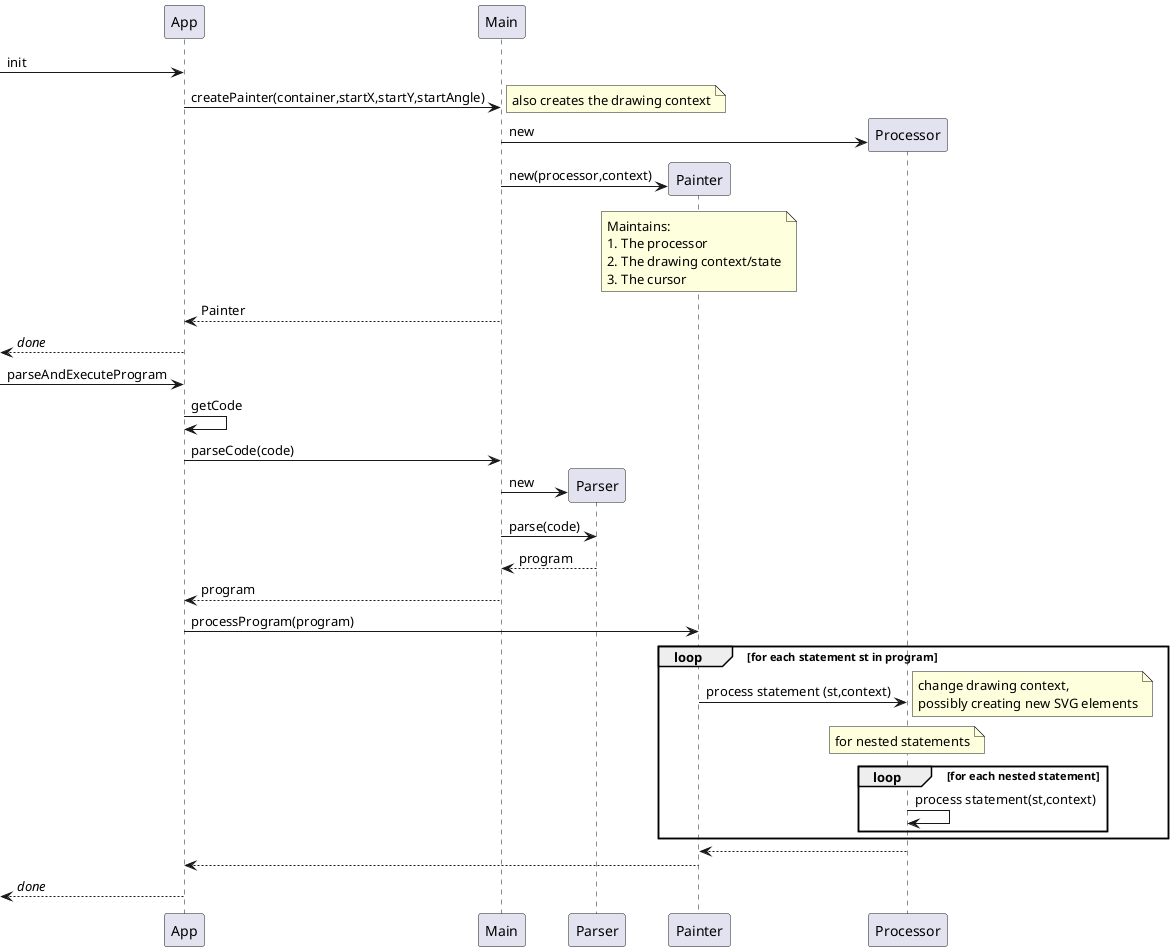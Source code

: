 @startuml
skinparam linestyle ortho

participant App as C
participant Main as M
participant Parser as Pr
participant Painter as Pn
participant Processor as Proc

[-> C: init
C -> M: createPainter(container,startX,startY,startAngle)
create Proc
note right: also creates the drawing context
M -> Proc: new
create Pn
M -> Pn: new(processor,context)
note over Pn
  Maintains:
  1. The processor
  2. The drawing context/state
  3. The cursor
end note
C <-- M: Painter
[<-- C: //done//


[-> C: parseAndExecuteProgram

C -> C: getCode

C -> M: parseCode(code)

create Pr
M -> Pr: new

M -> Pr: parse(code)
Pr --> M: program
M --> C: program
C -> Pn: processProgram(program)
loop for each statement **st** in program
  Pn -> Proc: process statement (st,context)
  note right
    change drawing context, 
    possibly creating new SVG elements
  end note

  note over Proc
    for nested statements
  end note
  loop for each nested statement
    Proc -> Proc: process statement(st,context)
  end
end

Pn <-- Proc:   
C <-- Pn:   

[<-- C: //done//



@enduml